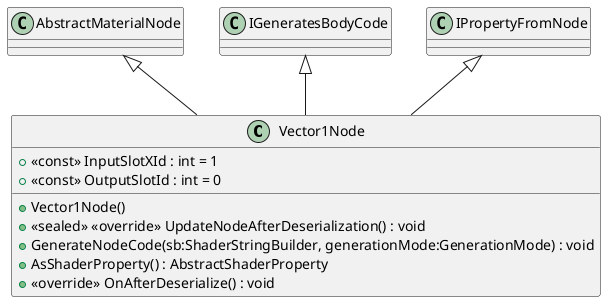 @startuml
class Vector1Node {
    + <<const>> InputSlotXId : int = 1
    + <<const>> OutputSlotId : int = 0
    + Vector1Node()
    + <<sealed>> <<override>> UpdateNodeAfterDeserialization() : void
    + GenerateNodeCode(sb:ShaderStringBuilder, generationMode:GenerationMode) : void
    + AsShaderProperty() : AbstractShaderProperty
    + <<override>> OnAfterDeserialize() : void
}
AbstractMaterialNode <|-- Vector1Node
IGeneratesBodyCode <|-- Vector1Node
IPropertyFromNode <|-- Vector1Node
@enduml
